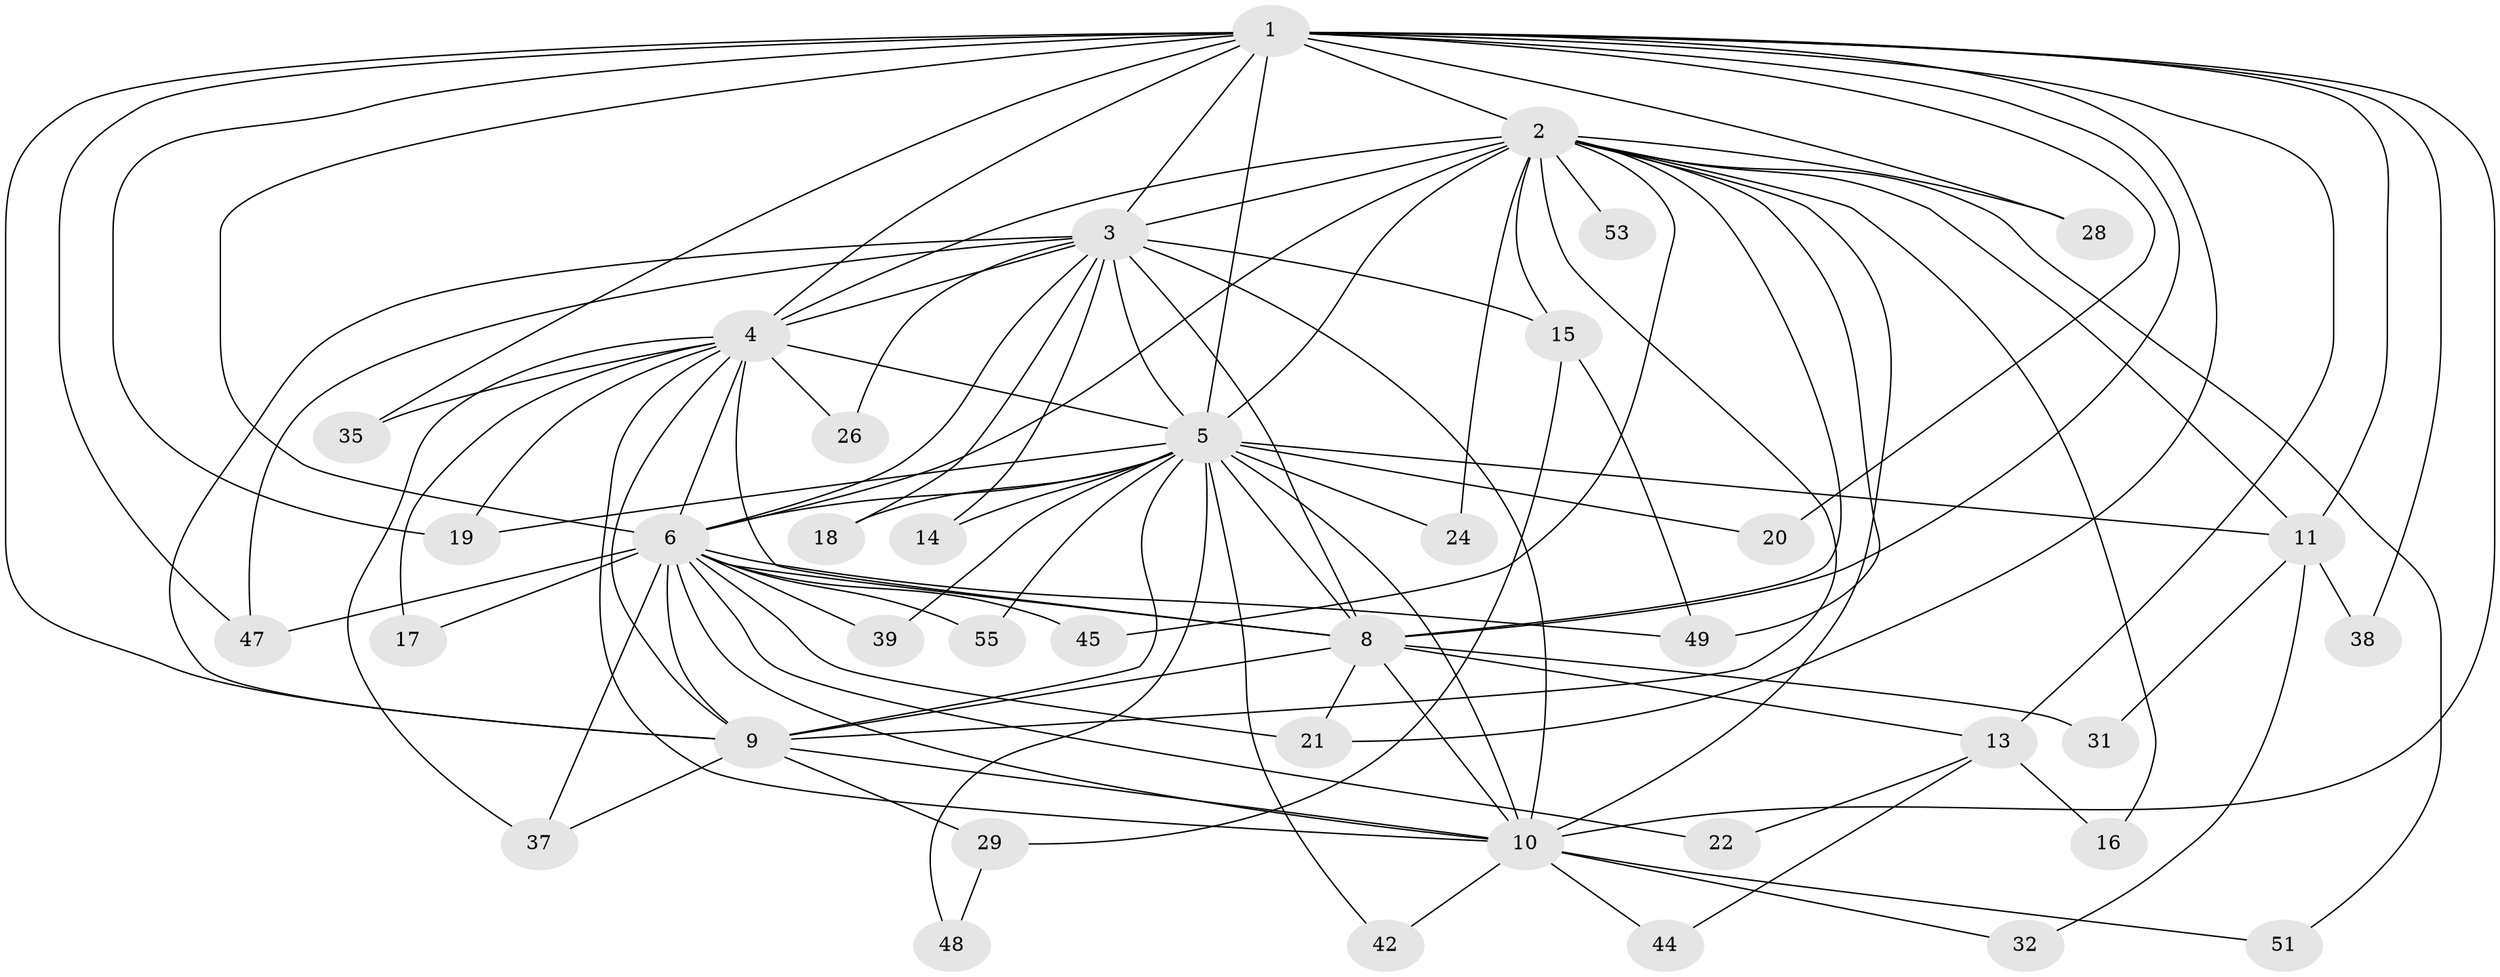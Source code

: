 // original degree distribution, {14: 0.03636363636363636, 20: 0.01818181818181818, 17: 0.01818181818181818, 15: 0.01818181818181818, 22: 0.01818181818181818, 21: 0.01818181818181818, 13: 0.01818181818181818, 11: 0.03636363636363636, 6: 0.03636363636363636, 2: 0.5818181818181818, 4: 0.01818181818181818, 3: 0.16363636363636364, 5: 0.01818181818181818}
// Generated by graph-tools (version 1.1) at 2025/11/02/27/25 16:11:08]
// undirected, 39 vertices, 101 edges
graph export_dot {
graph [start="1"]
  node [color=gray90,style=filled];
  1 [super="+7"];
  2 [super="+40"];
  3 [super="+12"];
  4 [super="+43"];
  5 [super="+30"];
  6 [super="+33"];
  8 [super="+36"];
  9 [super="+23"];
  10 [super="+27"];
  11 [super="+25"];
  13 [super="+34"];
  14;
  15 [super="+50"];
  16;
  17;
  18;
  19 [super="+41"];
  20;
  21 [super="+46"];
  22;
  24;
  26;
  28;
  29;
  31;
  32;
  35;
  37 [super="+54"];
  38;
  39;
  42;
  44;
  45;
  47 [super="+52"];
  48;
  49;
  51;
  53;
  55;
  1 -- 2 [weight=2];
  1 -- 3 [weight=2];
  1 -- 4 [weight=2];
  1 -- 5 [weight=2];
  1 -- 6 [weight=2];
  1 -- 8 [weight=2];
  1 -- 9 [weight=2];
  1 -- 10 [weight=2];
  1 -- 11;
  1 -- 20;
  1 -- 28;
  1 -- 47;
  1 -- 35;
  1 -- 38;
  1 -- 13;
  1 -- 21;
  1 -- 19;
  2 -- 3 [weight=2];
  2 -- 4 [weight=2];
  2 -- 5;
  2 -- 6;
  2 -- 8;
  2 -- 9;
  2 -- 10;
  2 -- 15;
  2 -- 16;
  2 -- 24;
  2 -- 28;
  2 -- 45;
  2 -- 49;
  2 -- 51;
  2 -- 53 [weight=2];
  2 -- 11;
  3 -- 4;
  3 -- 5;
  3 -- 6 [weight=2];
  3 -- 8 [weight=2];
  3 -- 9;
  3 -- 10;
  3 -- 14;
  3 -- 15;
  3 -- 18;
  3 -- 26;
  3 -- 47;
  4 -- 5;
  4 -- 6;
  4 -- 8;
  4 -- 9;
  4 -- 10;
  4 -- 17;
  4 -- 19;
  4 -- 26;
  4 -- 35;
  4 -- 37;
  5 -- 6 [weight=2];
  5 -- 8;
  5 -- 9 [weight=2];
  5 -- 10;
  5 -- 11;
  5 -- 14;
  5 -- 18;
  5 -- 19;
  5 -- 20;
  5 -- 24;
  5 -- 39;
  5 -- 42;
  5 -- 55;
  5 -- 48;
  6 -- 8;
  6 -- 9;
  6 -- 10 [weight=2];
  6 -- 17;
  6 -- 22;
  6 -- 37;
  6 -- 39;
  6 -- 45;
  6 -- 49;
  6 -- 55;
  6 -- 21;
  6 -- 47;
  8 -- 9;
  8 -- 10;
  8 -- 13 [weight=2];
  8 -- 21;
  8 -- 31;
  9 -- 10;
  9 -- 29;
  9 -- 37;
  10 -- 51;
  10 -- 32;
  10 -- 42;
  10 -- 44;
  11 -- 31;
  11 -- 32;
  11 -- 38;
  13 -- 16;
  13 -- 22;
  13 -- 44;
  15 -- 29;
  15 -- 49;
  29 -- 48;
}
